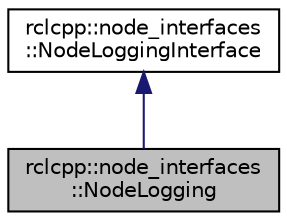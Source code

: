 digraph "rclcpp::node_interfaces::NodeLogging"
{
  edge [fontname="Helvetica",fontsize="10",labelfontname="Helvetica",labelfontsize="10"];
  node [fontname="Helvetica",fontsize="10",shape=record];
  Node2 [label="rclcpp::node_interfaces\l::NodeLogging",height=0.2,width=0.4,color="black", fillcolor="grey75", style="filled", fontcolor="black"];
  Node3 -> Node2 [dir="back",color="midnightblue",fontsize="10",style="solid",fontname="Helvetica"];
  Node3 [label="rclcpp::node_interfaces\l::NodeLoggingInterface",height=0.2,width=0.4,color="black", fillcolor="white", style="filled",URL="$classrclcpp_1_1node__interfaces_1_1NodeLoggingInterface.html",tooltip="Pure virtual interface class for the NodeLogging part of the Node API. "];
}
